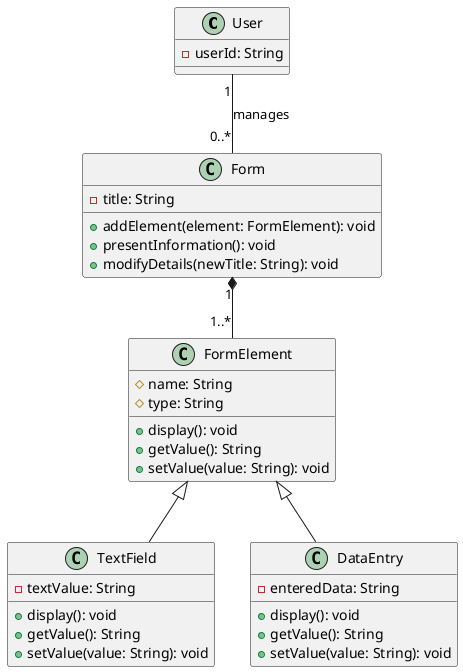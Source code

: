@startuml
class User {
  - userId: String
}

class Form {
  - title: String
  + addElement(element: FormElement): void
  + presentInformation(): void
  + modifyDetails(newTitle: String): void
}

class FormElement {
  # name: String
  # type: String
  + display(): void
  + getValue(): String
  + setValue(value: String): void
}

class TextField {
  - textValue: String
  + display(): void
  + getValue(): String
  + setValue(value: String): void
}

class DataEntry {
  - enteredData: String
  + display(): void
  + getValue(): String
  + setValue(value: String): void
}

User "1" -- "0..*" Form : manages
Form "1" *-- "1..*" FormElement
FormElement <|-- TextField
FormElement <|-- DataEntry
@enduml